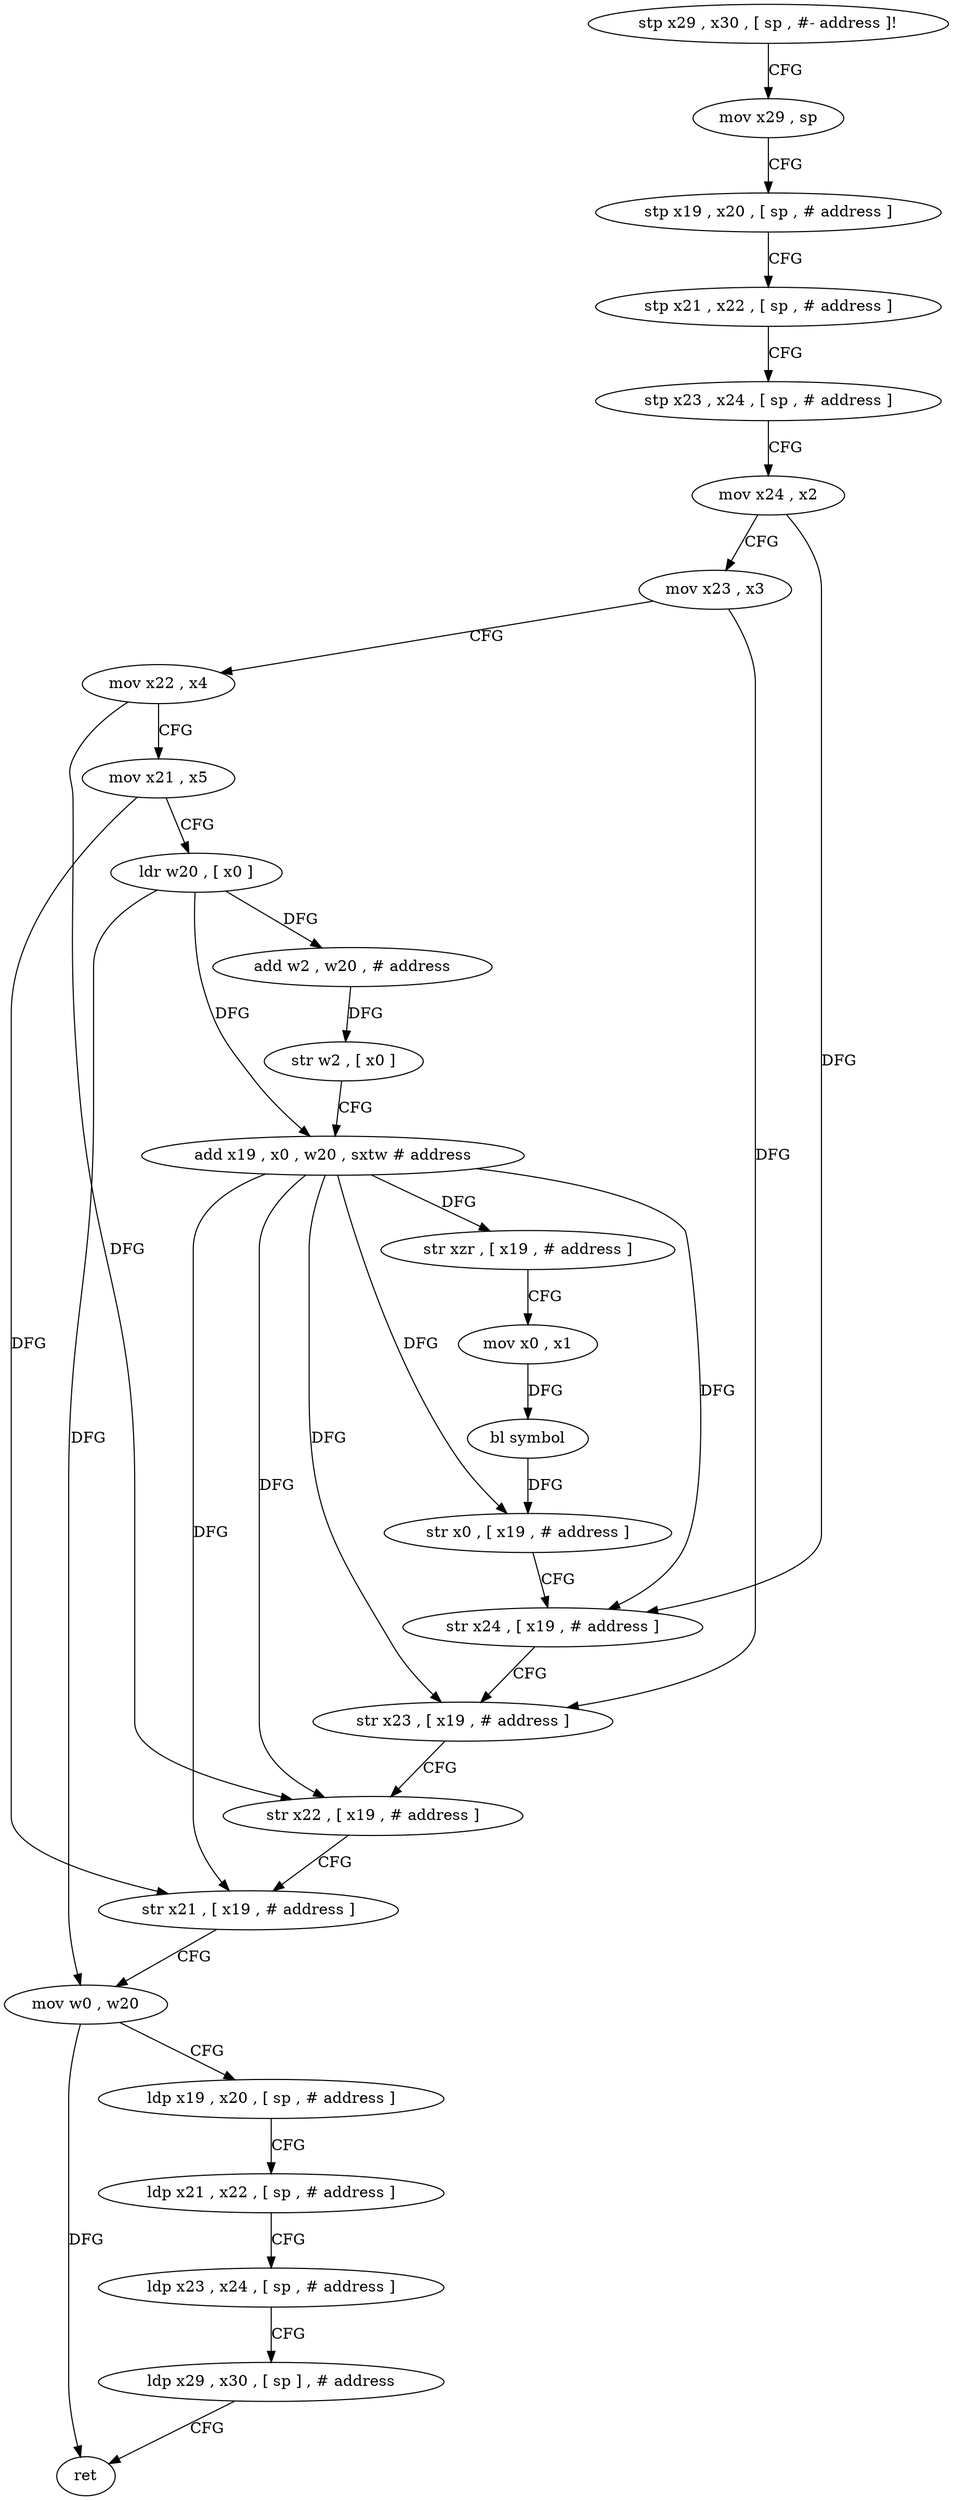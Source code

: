 digraph "func" {
"77936" [label = "stp x29 , x30 , [ sp , #- address ]!" ]
"77940" [label = "mov x29 , sp" ]
"77944" [label = "stp x19 , x20 , [ sp , # address ]" ]
"77948" [label = "stp x21 , x22 , [ sp , # address ]" ]
"77952" [label = "stp x23 , x24 , [ sp , # address ]" ]
"77956" [label = "mov x24 , x2" ]
"77960" [label = "mov x23 , x3" ]
"77964" [label = "mov x22 , x4" ]
"77968" [label = "mov x21 , x5" ]
"77972" [label = "ldr w20 , [ x0 ]" ]
"77976" [label = "add w2 , w20 , # address" ]
"77980" [label = "str w2 , [ x0 ]" ]
"77984" [label = "add x19 , x0 , w20 , sxtw # address" ]
"77988" [label = "str xzr , [ x19 , # address ]" ]
"77992" [label = "mov x0 , x1" ]
"77996" [label = "bl symbol" ]
"78000" [label = "str x0 , [ x19 , # address ]" ]
"78004" [label = "str x24 , [ x19 , # address ]" ]
"78008" [label = "str x23 , [ x19 , # address ]" ]
"78012" [label = "str x22 , [ x19 , # address ]" ]
"78016" [label = "str x21 , [ x19 , # address ]" ]
"78020" [label = "mov w0 , w20" ]
"78024" [label = "ldp x19 , x20 , [ sp , # address ]" ]
"78028" [label = "ldp x21 , x22 , [ sp , # address ]" ]
"78032" [label = "ldp x23 , x24 , [ sp , # address ]" ]
"78036" [label = "ldp x29 , x30 , [ sp ] , # address" ]
"78040" [label = "ret" ]
"77936" -> "77940" [ label = "CFG" ]
"77940" -> "77944" [ label = "CFG" ]
"77944" -> "77948" [ label = "CFG" ]
"77948" -> "77952" [ label = "CFG" ]
"77952" -> "77956" [ label = "CFG" ]
"77956" -> "77960" [ label = "CFG" ]
"77956" -> "78004" [ label = "DFG" ]
"77960" -> "77964" [ label = "CFG" ]
"77960" -> "78008" [ label = "DFG" ]
"77964" -> "77968" [ label = "CFG" ]
"77964" -> "78012" [ label = "DFG" ]
"77968" -> "77972" [ label = "CFG" ]
"77968" -> "78016" [ label = "DFG" ]
"77972" -> "77976" [ label = "DFG" ]
"77972" -> "77984" [ label = "DFG" ]
"77972" -> "78020" [ label = "DFG" ]
"77976" -> "77980" [ label = "DFG" ]
"77980" -> "77984" [ label = "CFG" ]
"77984" -> "77988" [ label = "DFG" ]
"77984" -> "78000" [ label = "DFG" ]
"77984" -> "78004" [ label = "DFG" ]
"77984" -> "78008" [ label = "DFG" ]
"77984" -> "78012" [ label = "DFG" ]
"77984" -> "78016" [ label = "DFG" ]
"77988" -> "77992" [ label = "CFG" ]
"77992" -> "77996" [ label = "DFG" ]
"77996" -> "78000" [ label = "DFG" ]
"78000" -> "78004" [ label = "CFG" ]
"78004" -> "78008" [ label = "CFG" ]
"78008" -> "78012" [ label = "CFG" ]
"78012" -> "78016" [ label = "CFG" ]
"78016" -> "78020" [ label = "CFG" ]
"78020" -> "78024" [ label = "CFG" ]
"78020" -> "78040" [ label = "DFG" ]
"78024" -> "78028" [ label = "CFG" ]
"78028" -> "78032" [ label = "CFG" ]
"78032" -> "78036" [ label = "CFG" ]
"78036" -> "78040" [ label = "CFG" ]
}
